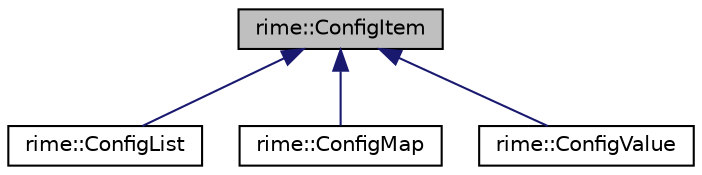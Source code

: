 digraph "rime::ConfigItem"
{
  edge [fontname="Helvetica",fontsize="10",labelfontname="Helvetica",labelfontsize="10"];
  node [fontname="Helvetica",fontsize="10",shape=record];
  Node1 [label="rime::ConfigItem",height=0.2,width=0.4,color="black", fillcolor="grey75", style="filled" fontcolor="black"];
  Node1 -> Node2 [dir="back",color="midnightblue",fontsize="10",style="solid",fontname="Helvetica"];
  Node2 [label="rime::ConfigList",height=0.2,width=0.4,color="black", fillcolor="white", style="filled",URL="$a00037.html"];
  Node1 -> Node3 [dir="back",color="midnightblue",fontsize="10",style="solid",fontname="Helvetica"];
  Node3 [label="rime::ConfigMap",height=0.2,width=0.4,color="black", fillcolor="white", style="filled",URL="$a00039.html"];
  Node1 -> Node4 [dir="back",color="midnightblue",fontsize="10",style="solid",fontname="Helvetica"];
  Node4 [label="rime::ConfigValue",height=0.2,width=0.4,color="black", fillcolor="white", style="filled",URL="$a00041.html"];
}
